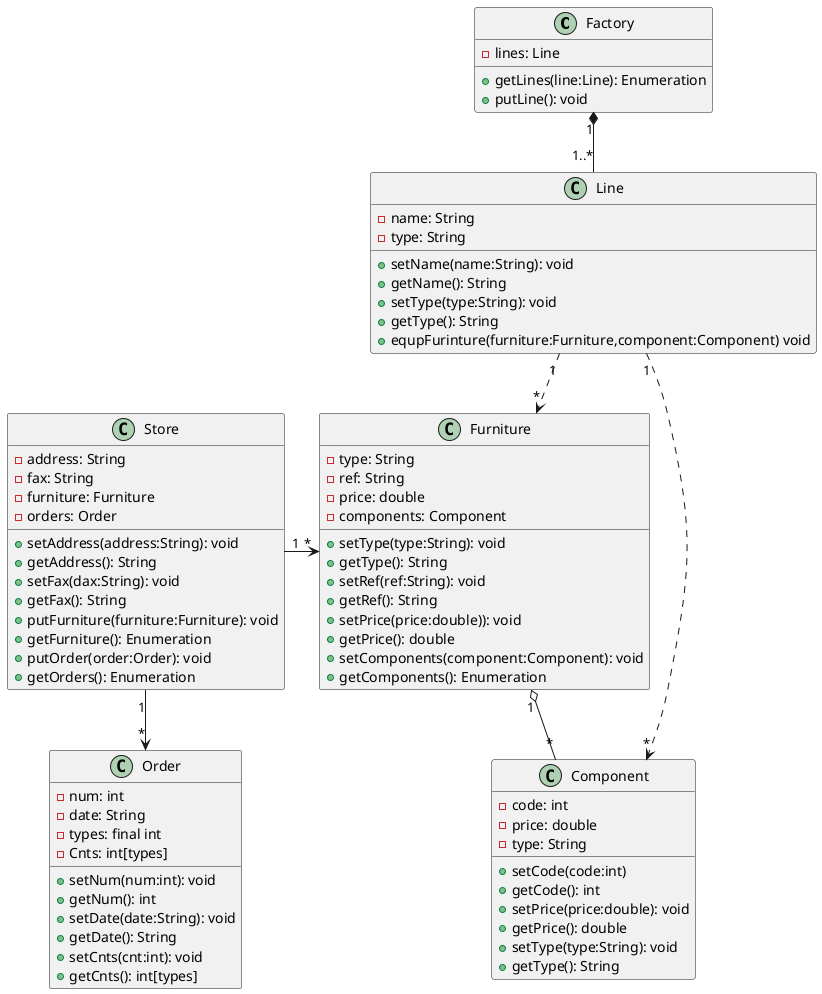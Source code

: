 @startuml
class Factory{
    -lines: Line
    +getLines(line:Line): Enumeration
    +putLine(): void
}
class Line{
    -name: String
    -type: String
    +setName(name:String): void
    +getName(): String
    +setType(type:String): void
    +getType(): String
    +equpFurinture(furniture:Furniture,component:Component) void
}
class Furniture{
    -type: String
    -ref: String
    -price: double
    -components: Component
    +setType(type:String): void
    +getType(): String
    +setRef(ref:String): void
    +getRef(): String
    +setPrice(price:double)): void
    +getPrice(): double
    +setComponents(component:Component): void
    +getComponents(): Enumeration
}
class Component{
    -code: int
    -price: double
    -type: String
    +setCode(code:int)
    +getCode(): int
    +setPrice(price:double): void
    +getPrice(): double
    +setType(type:String): void
    +getType(): String
}
class Store{
    -address: String
    -fax: String
    -furniture: Furniture
    -orders: Order
    +setAddress(address:String): void
    +getAddress(): String
    +setFax(dax:String): void
    +getFax(): String
    +putFurniture(furniture:Furniture): void
    +getFurniture(): Enumeration
    +putOrder(order:Order): void
    +getOrders(): Enumeration
}
class Order{
    -num: int
    -date: String
    -types: final int
    -Cnts: int[types]
    +setNum(num:int): void
    +getNum(): int
    +setDate(date:String): void
    +getDate(): String
    +setCnts(cnt:int): void
    +getCnts(): int[types]
}

Factory "1" *-- "1..*" Line
Line "1" ..> "*" Furniture
Line "1" .> "*" Component
Furniture "1" o-- "*" Component
Store "1" -> "*" Furniture
Store "1" --> "*" Order
@enduml